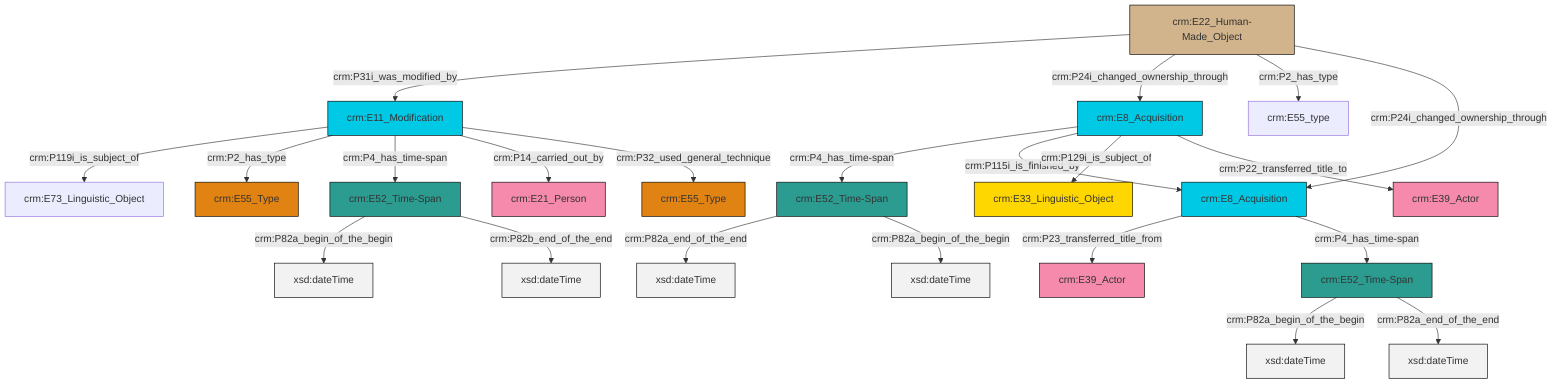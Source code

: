 graph TD
classDef Literal fill:#f2f2f2,stroke:#000000;
classDef CRM_Entity fill:#FFFFFF,stroke:#000000;
classDef Temporal_Entity fill:#00C9E6, stroke:#000000;
classDef Type fill:#E18312, stroke:#000000;
classDef Time-Span fill:#2C9C91, stroke:#000000;
classDef Appellation fill:#FFEB7F, stroke:#000000;
classDef Place fill:#008836, stroke:#000000;
classDef Persistent_Item fill:#B266B2, stroke:#000000;
classDef Conceptual_Object fill:#FFD700, stroke:#000000;
classDef Physical_Thing fill:#D2B48C, stroke:#000000;
classDef Actor fill:#f58aad, stroke:#000000;
classDef PC_Classes fill:#4ce600, stroke:#000000;
classDef Multi fill:#cccccc,stroke:#000000;

0["crm:E52_Time-Span"]:::Time-Span -->|crm:P82a_end_of_the_end| 1[xsd:dateTime]:::Literal
5["crm:E8_Acquisition"]:::Temporal_Entity -->|crm:P4_has_time-span| 0["crm:E52_Time-Span"]:::Time-Span
13["crm:E8_Acquisition"]:::Temporal_Entity -->|crm:P23_transferred_title_from| 14["crm:E39_Actor"]:::Actor
0["crm:E52_Time-Span"]:::Time-Span -->|crm:P82a_begin_of_the_begin| 15[xsd:dateTime]:::Literal
11["crm:E11_Modification"]:::Temporal_Entity -->|crm:P119i_is_subject_of| 16["crm:E73_Linguistic_Object"]:::Default
17["crm:E52_Time-Span"]:::Time-Span -->|crm:P82a_begin_of_the_begin| 18[xsd:dateTime]:::Literal
5["crm:E8_Acquisition"]:::Temporal_Entity -->|crm:P115i_is_finished_by| 13["crm:E8_Acquisition"]:::Temporal_Entity
19["crm:E22_Human-Made_Object"]:::Physical_Thing -->|crm:P31i_was_modified_by| 11["crm:E11_Modification"]:::Temporal_Entity
19["crm:E22_Human-Made_Object"]:::Physical_Thing -->|crm:P24i_changed_ownership_through| 5["crm:E8_Acquisition"]:::Temporal_Entity
7["crm:E52_Time-Span"]:::Time-Span -->|crm:P82a_begin_of_the_begin| 24[xsd:dateTime]:::Literal
17["crm:E52_Time-Span"]:::Time-Span -->|crm:P82a_end_of_the_end| 25[xsd:dateTime]:::Literal
11["crm:E11_Modification"]:::Temporal_Entity -->|crm:P2_has_type| 9["crm:E55_Type"]:::Type
19["crm:E22_Human-Made_Object"]:::Physical_Thing -->|crm:P2_has_type| 3["crm:E55_type"]:::Default
19["crm:E22_Human-Made_Object"]:::Physical_Thing -->|crm:P24i_changed_ownership_through| 13["crm:E8_Acquisition"]:::Temporal_Entity
11["crm:E11_Modification"]:::Temporal_Entity -->|crm:P4_has_time-span| 7["crm:E52_Time-Span"]:::Time-Span
11["crm:E11_Modification"]:::Temporal_Entity -->|crm:P14_carried_out_by| 22["crm:E21_Person"]:::Actor
5["crm:E8_Acquisition"]:::Temporal_Entity -->|crm:P129i_is_subject_of| 31["crm:E33_Linguistic_Object"]:::Conceptual_Object
5["crm:E8_Acquisition"]:::Temporal_Entity -->|crm:P22_transferred_title_to| 20["crm:E39_Actor"]:::Actor
13["crm:E8_Acquisition"]:::Temporal_Entity -->|crm:P4_has_time-span| 17["crm:E52_Time-Span"]:::Time-Span
7["crm:E52_Time-Span"]:::Time-Span -->|crm:P82b_end_of_the_end| 35[xsd:dateTime]:::Literal
11["crm:E11_Modification"]:::Temporal_Entity -->|crm:P32_used_general_technique| 28["crm:E55_Type"]:::Type